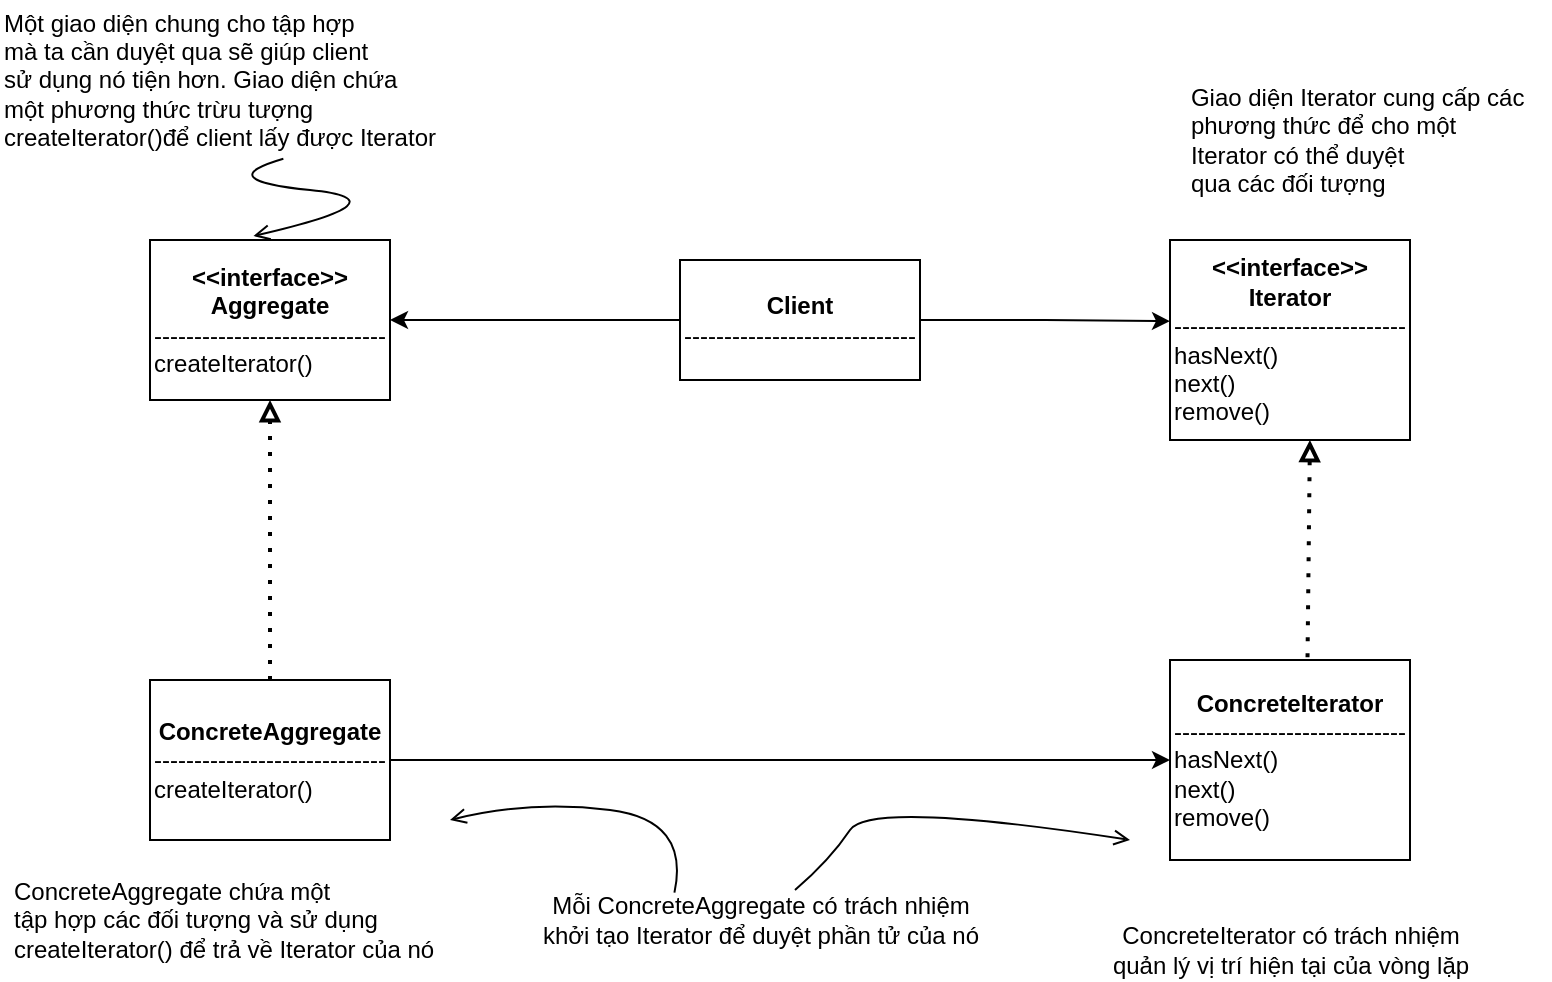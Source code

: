 <mxfile version="16.4.5" type="github">
  <diagram id="Uvht9IVCUN2Cs_1asf7q" name="Page-1">
    <mxGraphModel dx="865" dy="479" grid="1" gridSize="10" guides="1" tooltips="1" connect="1" arrows="1" fold="1" page="1" pageScale="1" pageWidth="850" pageHeight="1100" math="0" shadow="0">
      <root>
        <mxCell id="0" />
        <mxCell id="1" parent="0" />
        <mxCell id="hOMZAkztySWUo_x5B6bT-1" value="&lt;b&gt;&amp;lt;&amp;lt;interface&amp;gt;&amp;gt;&lt;br&gt;Aggregate&lt;/b&gt;&lt;br&gt;-----------------------------&lt;br&gt;&lt;div style=&quot;text-align: left&quot;&gt;&lt;span&gt;createIterator()&lt;/span&gt;&lt;/div&gt;" style="rounded=0;whiteSpace=wrap;html=1;" parent="1" vertex="1">
          <mxGeometry x="100" y="210" width="120" height="80" as="geometry" />
        </mxCell>
        <mxCell id="hOMZAkztySWUo_x5B6bT-6" style="edgeStyle=orthogonalEdgeStyle;rounded=0;orthogonalLoop=1;jettySize=auto;html=1;exitX=0;exitY=0.5;exitDx=0;exitDy=0;" parent="1" source="hOMZAkztySWUo_x5B6bT-2" target="hOMZAkztySWUo_x5B6bT-1" edge="1">
          <mxGeometry relative="1" as="geometry" />
        </mxCell>
        <mxCell id="hOMZAkztySWUo_x5B6bT-7" style="edgeStyle=orthogonalEdgeStyle;rounded=0;orthogonalLoop=1;jettySize=auto;html=1;entryX=0;entryY=0.406;entryDx=0;entryDy=0;entryPerimeter=0;" parent="1" source="hOMZAkztySWUo_x5B6bT-2" target="hOMZAkztySWUo_x5B6bT-3" edge="1">
          <mxGeometry relative="1" as="geometry" />
        </mxCell>
        <mxCell id="hOMZAkztySWUo_x5B6bT-2" value="&lt;b&gt;Client&lt;/b&gt;&lt;br&gt;-----------------------------" style="rounded=0;whiteSpace=wrap;html=1;" parent="1" vertex="1">
          <mxGeometry x="365" y="220" width="120" height="60" as="geometry" />
        </mxCell>
        <mxCell id="hOMZAkztySWUo_x5B6bT-3" value="&lt;b&gt;&amp;lt;&amp;lt;interface&amp;gt;&amp;gt;&lt;br&gt;Iterator&lt;/b&gt;&lt;br&gt;-----------------------------&lt;br&gt;&lt;div style=&quot;text-align: left&quot;&gt;&lt;span&gt;hasNext()&lt;/span&gt;&lt;/div&gt;&lt;div style=&quot;text-align: left&quot;&gt;&lt;span&gt;next()&lt;/span&gt;&lt;/div&gt;&lt;div style=&quot;text-align: left&quot;&gt;&lt;span&gt;remove()&lt;/span&gt;&lt;/div&gt;" style="rounded=0;whiteSpace=wrap;html=1;" parent="1" vertex="1">
          <mxGeometry x="610" y="210" width="120" height="100" as="geometry" />
        </mxCell>
        <mxCell id="hOMZAkztySWUo_x5B6bT-8" style="edgeStyle=orthogonalEdgeStyle;rounded=0;orthogonalLoop=1;jettySize=auto;html=1;entryX=0;entryY=0.5;entryDx=0;entryDy=0;" parent="1" source="hOMZAkztySWUo_x5B6bT-4" target="hOMZAkztySWUo_x5B6bT-5" edge="1">
          <mxGeometry relative="1" as="geometry" />
        </mxCell>
        <mxCell id="hOMZAkztySWUo_x5B6bT-4" value="&lt;b&gt;ConcreteAggregate&lt;/b&gt;&lt;br&gt;-----------------------------&lt;br&gt;&lt;div style=&quot;text-align: left&quot;&gt;&lt;span&gt;createIterator()&lt;/span&gt;&lt;/div&gt;" style="rounded=0;whiteSpace=wrap;html=1;" parent="1" vertex="1">
          <mxGeometry x="100" y="430" width="120" height="80" as="geometry" />
        </mxCell>
        <mxCell id="hOMZAkztySWUo_x5B6bT-5" value="&lt;b&gt;ConcreteIterator&lt;/b&gt;&lt;br&gt;-----------------------------&lt;br&gt;&lt;div style=&quot;text-align: left&quot;&gt;&lt;span&gt;hasNext()&lt;/span&gt;&lt;/div&gt;&lt;div style=&quot;text-align: left&quot;&gt;&lt;span&gt;next()&lt;/span&gt;&lt;/div&gt;&lt;div style=&quot;text-align: left&quot;&gt;&lt;span&gt;remove()&lt;/span&gt;&lt;/div&gt;" style="rounded=0;whiteSpace=wrap;html=1;" parent="1" vertex="1">
          <mxGeometry x="610" y="420" width="120" height="100" as="geometry" />
        </mxCell>
        <mxCell id="hOMZAkztySWUo_x5B6bT-9" value="" style="endArrow=block;dashed=1;html=1;dashPattern=1 3;strokeWidth=2;rounded=0;entryX=0.5;entryY=1;entryDx=0;entryDy=0;exitX=0.5;exitY=0;exitDx=0;exitDy=0;endFill=0;" parent="1" source="hOMZAkztySWUo_x5B6bT-4" target="hOMZAkztySWUo_x5B6bT-1" edge="1">
          <mxGeometry width="50" height="50" relative="1" as="geometry">
            <mxPoint x="140" y="390" as="sourcePoint" />
            <mxPoint x="190" y="340" as="targetPoint" />
          </mxGeometry>
        </mxCell>
        <mxCell id="hOMZAkztySWUo_x5B6bT-10" value="" style="endArrow=block;dashed=1;html=1;dashPattern=1 3;strokeWidth=2;rounded=0;entryX=0.583;entryY=1;entryDx=0;entryDy=0;entryPerimeter=0;exitX=0.573;exitY=-0.014;exitDx=0;exitDy=0;exitPerimeter=0;endFill=0;" parent="1" source="hOMZAkztySWUo_x5B6bT-5" target="hOMZAkztySWUo_x5B6bT-3" edge="1">
          <mxGeometry width="50" height="50" relative="1" as="geometry">
            <mxPoint x="650" y="390" as="sourcePoint" />
            <mxPoint x="700" y="340" as="targetPoint" />
          </mxGeometry>
        </mxCell>
        <mxCell id="aJ_q94dOjpSkVrn3MM12-1" value="Một giao diện chung cho tập hợp&lt;br&gt;mà ta cần duyệt qua sẽ giúp client&amp;nbsp;&lt;br&gt;sử dụng nó tiện hơn. Giao diện chứa&lt;br&gt;một phương thức trừu tượng &lt;br&gt;createIterator()để client lấy được Iterator" style="text;html=1;align=left;verticalAlign=middle;resizable=0;points=[];autosize=1;strokeColor=none;fillColor=none;" vertex="1" parent="1">
          <mxGeometry x="25" y="90" width="230" height="80" as="geometry" />
        </mxCell>
        <mxCell id="aJ_q94dOjpSkVrn3MM12-2" value="" style="curved=1;endArrow=open;html=1;rounded=0;exitX=0.616;exitY=0.992;exitDx=0;exitDy=0;exitPerimeter=0;entryX=0.431;entryY=-0.025;entryDx=0;entryDy=0;entryPerimeter=0;endFill=0;" edge="1" parent="1" source="aJ_q94dOjpSkVrn3MM12-1" target="hOMZAkztySWUo_x5B6bT-1">
          <mxGeometry width="50" height="50" relative="1" as="geometry">
            <mxPoint x="330" y="210" as="sourcePoint" />
            <mxPoint x="380" y="160" as="targetPoint" />
            <Array as="points">
              <mxPoint x="130" y="180" />
              <mxPoint x="230" y="190" />
            </Array>
          </mxGeometry>
        </mxCell>
        <mxCell id="aJ_q94dOjpSkVrn3MM12-3" value="ConcreteAggregate chứa một&amp;nbsp;&lt;br&gt;tập hợp các đối tượng và sử dụng&lt;br&gt;createIterator() để trả về Iterator của nó&amp;nbsp;" style="text;html=1;align=left;verticalAlign=middle;resizable=0;points=[];autosize=1;strokeColor=none;fillColor=none;" vertex="1" parent="1">
          <mxGeometry x="30" y="525" width="230" height="50" as="geometry" />
        </mxCell>
        <mxCell id="aJ_q94dOjpSkVrn3MM12-4" value="ConcreteIterator có trách nhiệm &lt;br&gt;quản lý vị trí hiện tại của vòng lặp" style="text;html=1;align=center;verticalAlign=middle;resizable=0;points=[];autosize=1;strokeColor=none;fillColor=none;" vertex="1" parent="1">
          <mxGeometry x="575" y="550" width="190" height="30" as="geometry" />
        </mxCell>
        <mxCell id="aJ_q94dOjpSkVrn3MM12-5" value="Mỗi ConcreteAggregate có trách nhiệm&lt;br&gt;khởi tạo Iterator để duyệt phần tử của nó" style="text;html=1;align=center;verticalAlign=middle;resizable=0;points=[];autosize=1;strokeColor=none;fillColor=none;" vertex="1" parent="1">
          <mxGeometry x="290" y="535" width="230" height="30" as="geometry" />
        </mxCell>
        <mxCell id="aJ_q94dOjpSkVrn3MM12-6" value="" style="curved=1;endArrow=open;html=1;rounded=0;endFill=0;exitX=0.314;exitY=0.044;exitDx=0;exitDy=0;exitPerimeter=0;" edge="1" parent="1" source="aJ_q94dOjpSkVrn3MM12-5">
          <mxGeometry width="50" height="50" relative="1" as="geometry">
            <mxPoint x="360" y="590" as="sourcePoint" />
            <mxPoint x="250" y="500" as="targetPoint" />
            <Array as="points">
              <mxPoint x="370" y="500" />
              <mxPoint x="290" y="490" />
            </Array>
          </mxGeometry>
        </mxCell>
        <mxCell id="aJ_q94dOjpSkVrn3MM12-7" value="" style="curved=1;endArrow=open;html=1;rounded=0;endFill=0;" edge="1" parent="1" source="aJ_q94dOjpSkVrn3MM12-5">
          <mxGeometry width="50" height="50" relative="1" as="geometry">
            <mxPoint x="400" y="590" as="sourcePoint" />
            <mxPoint x="590" y="510" as="targetPoint" />
            <Array as="points">
              <mxPoint x="440" y="520" />
              <mxPoint x="460" y="490" />
            </Array>
          </mxGeometry>
        </mxCell>
        <mxCell id="aJ_q94dOjpSkVrn3MM12-8" value="&lt;div style=&quot;text-align: left&quot;&gt;&lt;span&gt;Giao diện Iterator cung cấp các&amp;nbsp;&lt;/span&gt;&lt;/div&gt;&lt;div style=&quot;text-align: left&quot;&gt;&lt;span&gt;phương thức để cho một&lt;/span&gt;&lt;/div&gt;&lt;div style=&quot;text-align: left&quot;&gt;&lt;span&gt;Iterator có thể duyệt&lt;/span&gt;&lt;/div&gt;&lt;div style=&quot;text-align: left&quot;&gt;&lt;span&gt;qua các đối tượng&lt;/span&gt;&lt;/div&gt;" style="text;html=1;align=center;verticalAlign=middle;resizable=0;points=[];autosize=1;strokeColor=none;fillColor=none;" vertex="1" parent="1">
          <mxGeometry x="610" y="130" width="190" height="60" as="geometry" />
        </mxCell>
      </root>
    </mxGraphModel>
  </diagram>
</mxfile>

